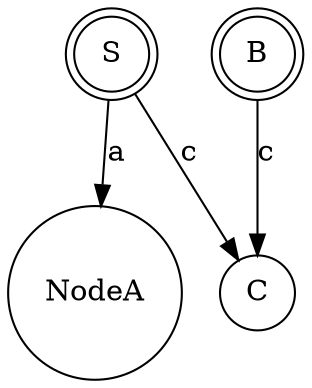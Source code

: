 digraph{
node[shape=doublecircle] NodeS [label="S"];
node[shape=doublecircle] NodeB [label="B"];
node[shape=circle] NodeC [label="C"];
NodeS->NodeA [label="a"];
NodeB->NodeC [label="c"];
NodeS->NodeC [label="c"];
}
